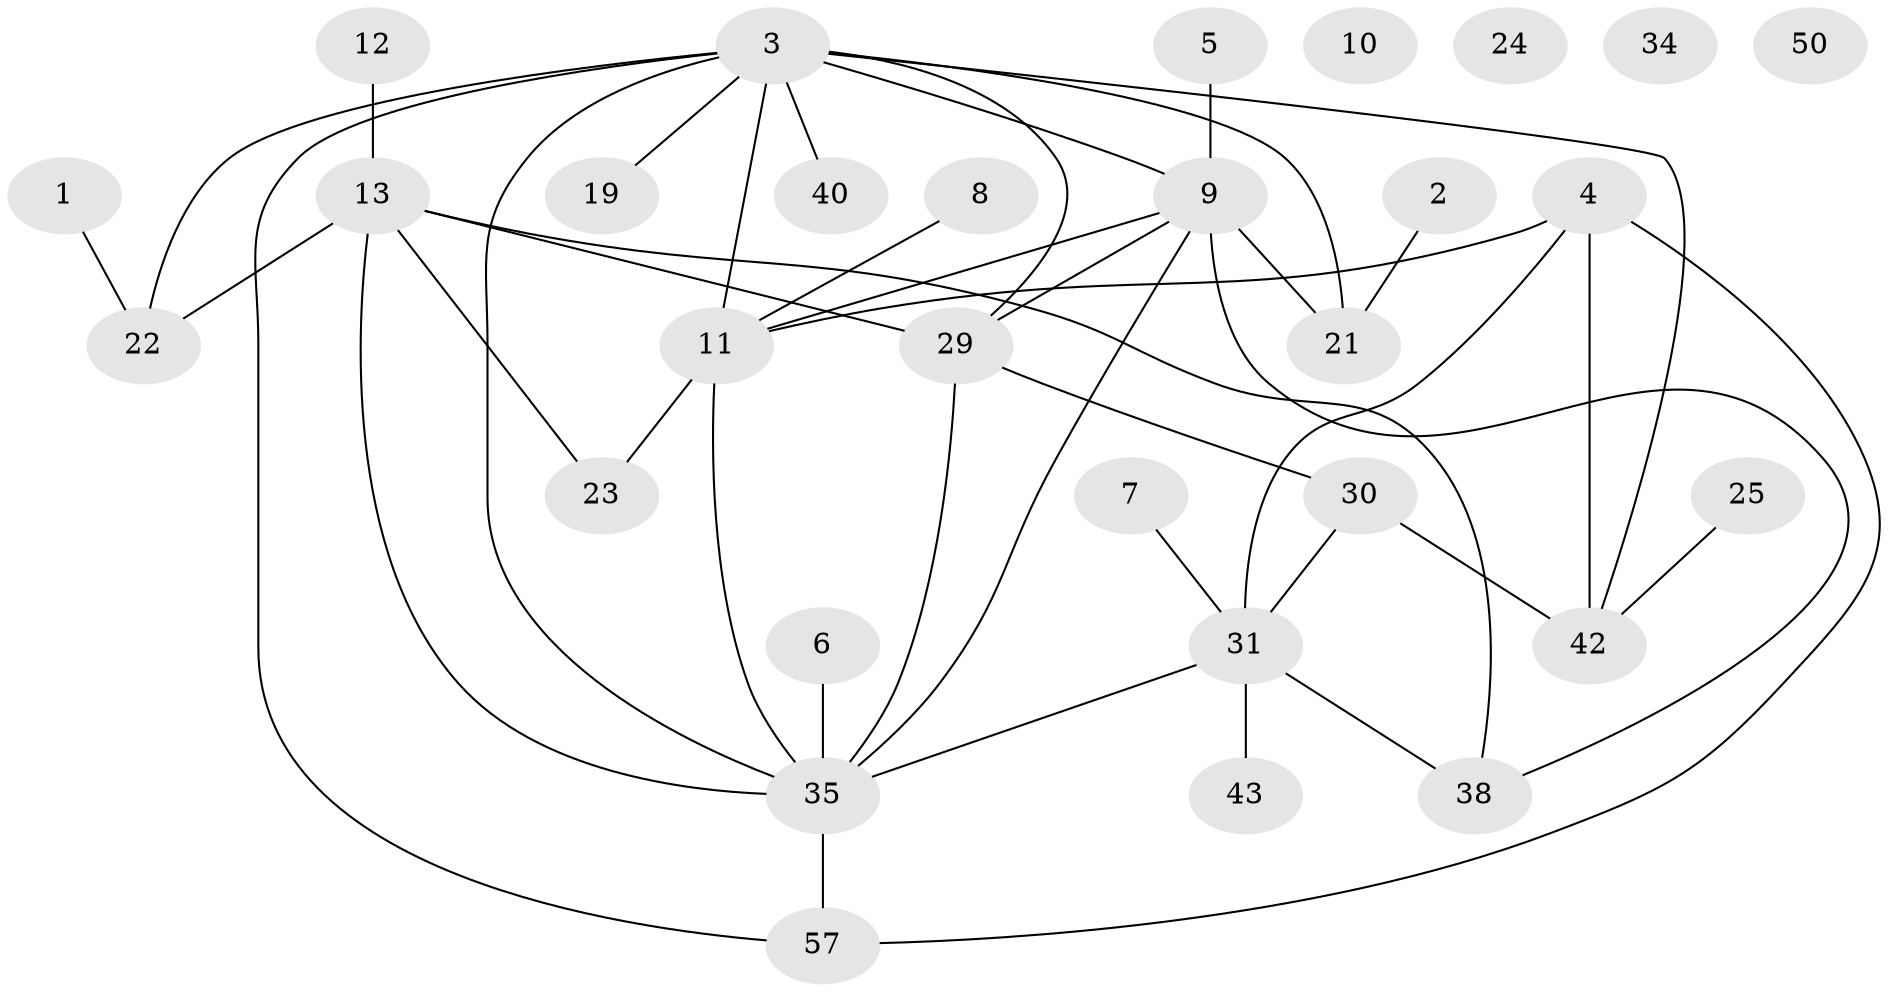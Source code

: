 // original degree distribution, {1: 0.22950819672131148, 3: 0.29508196721311475, 2: 0.14754098360655737, 0: 0.06557377049180328, 4: 0.18032786885245902, 5: 0.06557377049180328, 8: 0.01639344262295082}
// Generated by graph-tools (version 1.1) at 2025/12/03/09/25 04:12:54]
// undirected, 30 vertices, 42 edges
graph export_dot {
graph [start="1"]
  node [color=gray90,style=filled];
  1;
  2;
  3 [super="+26+15"];
  4 [super="+17"];
  5;
  6;
  7 [super="+51"];
  8 [super="+33"];
  9 [super="+20"];
  10;
  11 [super="+18+16"];
  12;
  13 [super="+48+14"];
  19;
  21 [super="+39+36"];
  22 [super="+61"];
  23 [super="+45"];
  24;
  25;
  29 [super="+56"];
  30 [super="+32"];
  31 [super="+49+52"];
  34;
  35 [super="+41+37"];
  38;
  40;
  42 [super="+58+55"];
  43;
  50;
  57;
  1 -- 22;
  2 -- 21;
  3 -- 57;
  3 -- 40;
  3 -- 11 [weight=3];
  3 -- 19;
  3 -- 22;
  3 -- 42;
  3 -- 9;
  3 -- 35;
  3 -- 29 [weight=2];
  3 -- 21 [weight=2];
  4 -- 57;
  4 -- 42;
  4 -- 11;
  4 -- 31;
  5 -- 9;
  6 -- 35;
  7 -- 31;
  8 -- 11;
  9 -- 35;
  9 -- 38;
  9 -- 29;
  9 -- 21;
  9 -- 11;
  11 -- 35;
  11 -- 23;
  12 -- 13;
  13 -- 35;
  13 -- 23;
  13 -- 38;
  13 -- 22;
  13 -- 29;
  25 -- 42;
  29 -- 35;
  29 -- 30;
  30 -- 42 [weight=3];
  30 -- 31;
  31 -- 35;
  31 -- 38;
  31 -- 43;
  35 -- 57;
}
